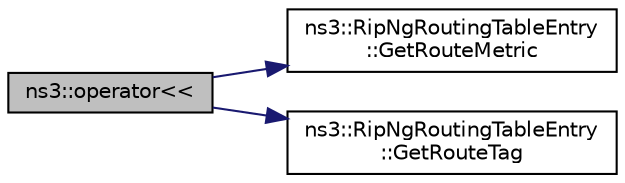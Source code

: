 digraph "ns3::operator&lt;&lt;"
{
  edge [fontname="Helvetica",fontsize="10",labelfontname="Helvetica",labelfontsize="10"];
  node [fontname="Helvetica",fontsize="10",shape=record];
  rankdir="LR";
  Node1 [label="ns3::operator\<\<",height=0.2,width=0.4,color="black", fillcolor="grey75", style="filled", fontcolor="black"];
  Node1 -> Node2 [color="midnightblue",fontsize="10",style="solid"];
  Node2 [label="ns3::RipNgRoutingTableEntry\l::GetRouteMetric",height=0.2,width=0.4,color="black", fillcolor="white", style="filled",URL="$d7/dae/classns3_1_1RipNgRoutingTableEntry.html#a33743505b50f7746f656deee4f20d8ab",tooltip="Get the route metric. "];
  Node1 -> Node3 [color="midnightblue",fontsize="10",style="solid"];
  Node3 [label="ns3::RipNgRoutingTableEntry\l::GetRouteTag",height=0.2,width=0.4,color="black", fillcolor="white", style="filled",URL="$d7/dae/classns3_1_1RipNgRoutingTableEntry.html#a0fec29f1fb893e1befcd2647ca847b42",tooltip="Get the route tag. "];
}
